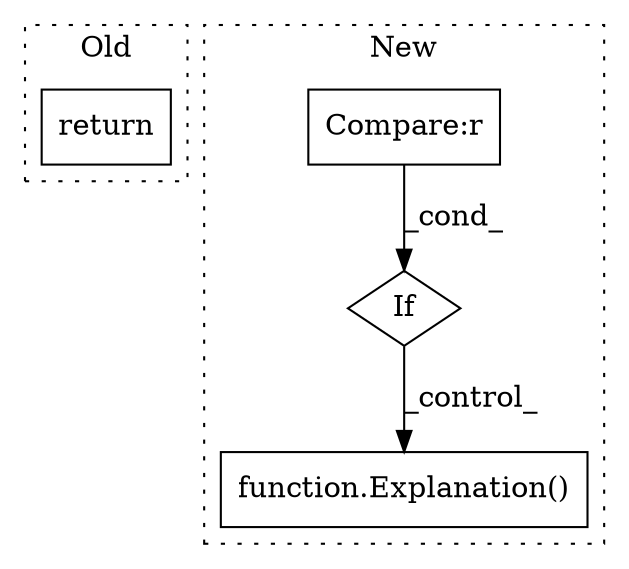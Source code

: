 digraph G {
subgraph cluster0 {
1 [label="return" a="93" s="24515" l="6" shape="box"];
label = "Old";
style="dotted";
}
subgraph cluster1 {
2 [label="function.Explanation()" a="75" s="24664,24692" l="12,91" shape="box"];
3 [label="If" a="96" s="24586" l="3" shape="diamond"];
4 [label="Compare:r" a="40" s="24589" l="47" shape="box"];
label = "New";
style="dotted";
}
3 -> 2 [label="_control_"];
4 -> 3 [label="_cond_"];
}